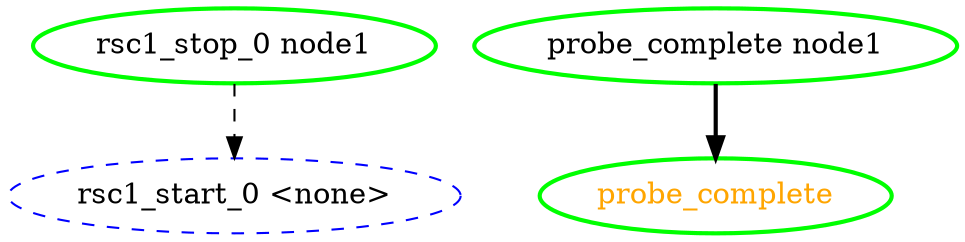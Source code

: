 digraph "g" {
	size = "30,30"
"rsc1_start_0 <none>" [ style="dashed" color="blue" fontcolor="black" ]
"rsc1_stop_0 node1" [ style=bold color="green" fontcolor="black" ]
"probe_complete" [ style=bold color="green" fontcolor="orange" ]
"probe_complete node1" [ style=bold color="green" fontcolor="black" ]
"rsc1_stop_0 node1" -> "rsc1_start_0 <none>" [ style = dashed]
"probe_complete node1" -> "probe_complete" [ style = bold]
}
